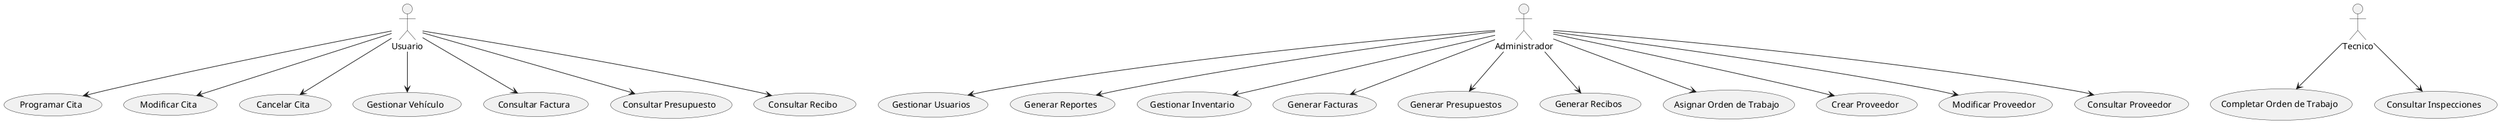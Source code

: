 @startuml casos_de_uso

actor Usuario
actor Administrador
actor Tecnico

usecase "Programar Cita" as UC1
usecase "Modificar Cita" as UC2
usecase "Cancelar Cita" as UC3
/'usecase "Proveer Feedback" as UC4'/
usecase "Gestionar Vehículo" as UC5
usecase "Consultar Factura" as UC6
usecase "Consultar Presupuesto" as UC7
usecase "Consultar Recibo" as UC8

usecase "Gestionar Usuarios" as UC9
usecase "Generar Reportes" as UC10
usecase "Gestionar Inventario" as UC11
usecase "Generar Facturas" as UC12
usecase "Generar Presupuestos" as UC13
usecase "Generar Recibos" as UC14

usecase "Asignar Orden de Trabajo" as UC15
usecase "Completar Orden de Trabajo" as UC16
usecase "Consultar Inspecciones" as UC17

usecase "Crear Proveedor" as UC18
usecase "Modificar Proveedor" as UC19
usecase "Consultar Proveedor" as UC20

Usuario --> UC1
Usuario --> UC2
Usuario --> UC3
'Usuario --> UC4
Usuario --> UC5
Usuario --> UC6
Usuario --> UC7
Usuario --> UC8

Administrador --> UC9
Administrador --> UC10
Administrador --> UC11
Administrador --> UC12
Administrador --> UC13
Administrador --> UC14
Administrador --> UC15

Tecnico --> UC16
Tecnico --> UC17

Administrador --> UC18
Administrador --> UC19
Administrador --> UC20

@enduml
